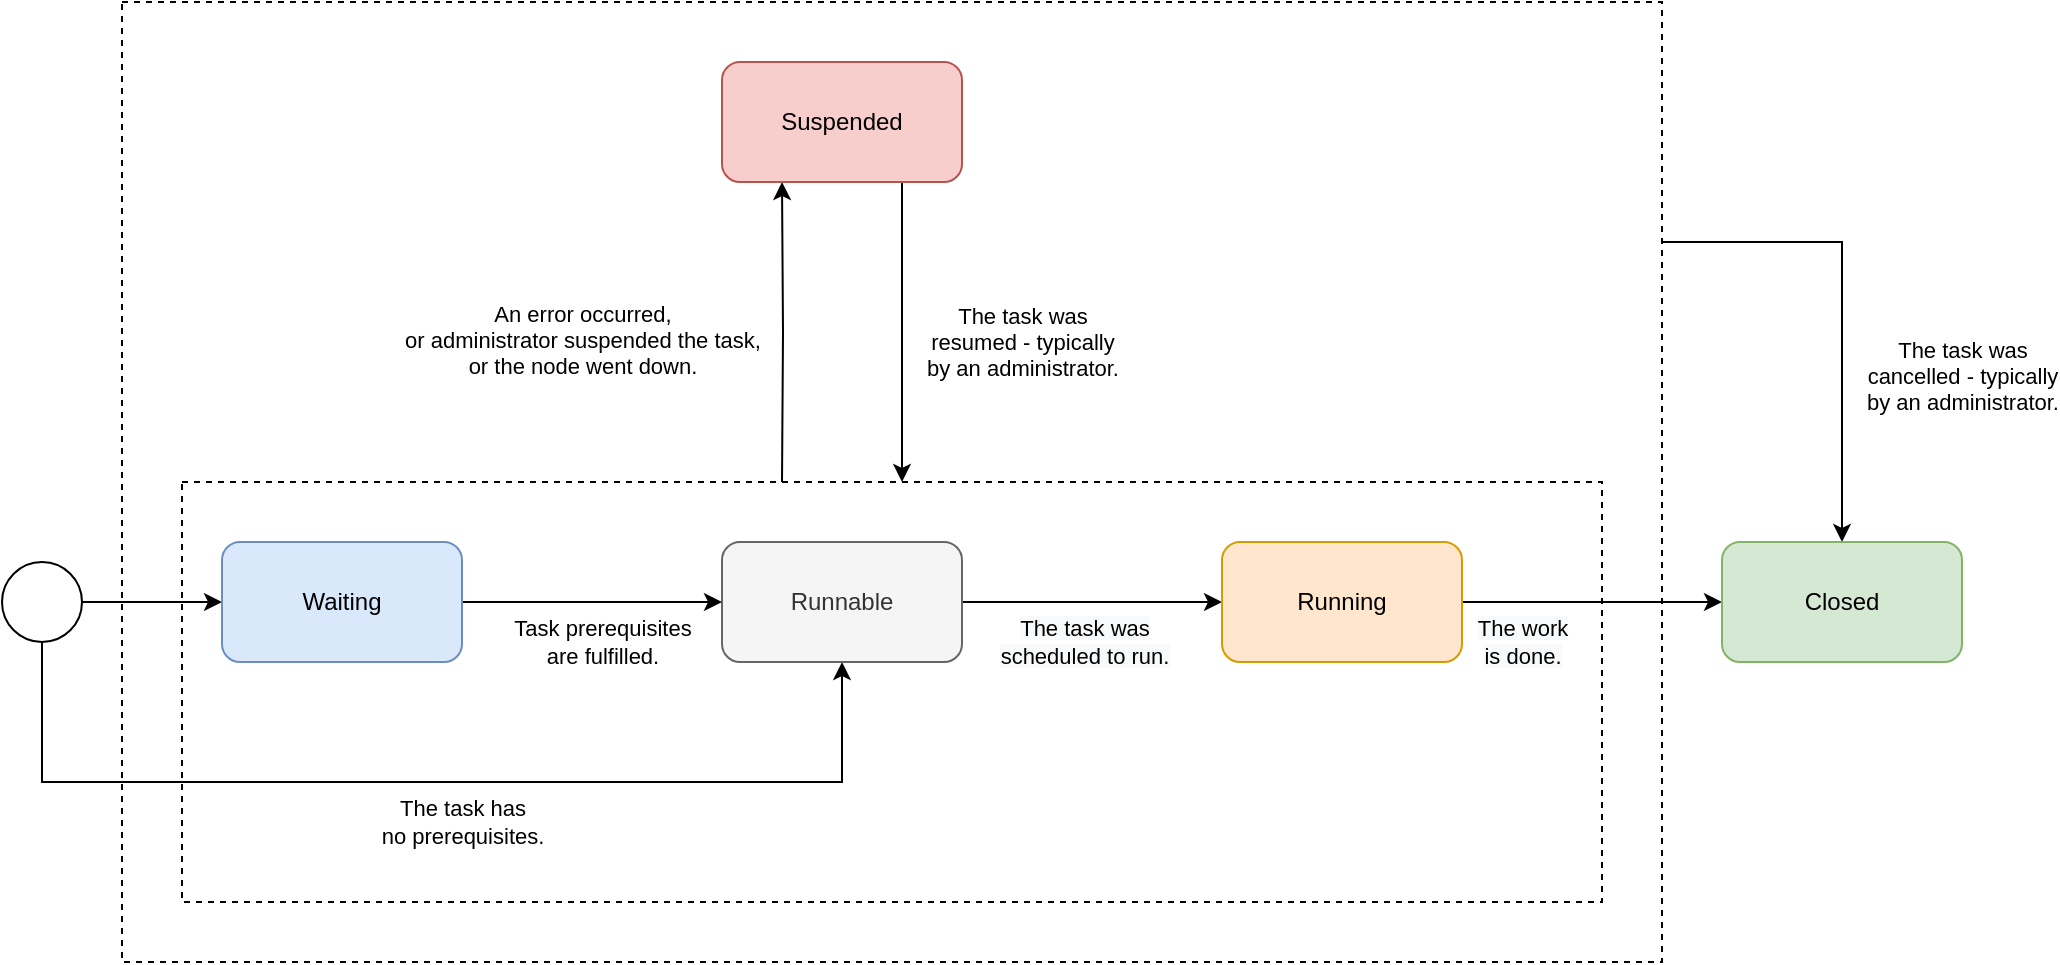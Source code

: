 <mxfile version="13.9.9" type="device"><diagram id="Zxpj1hjux-uRc0Gh2ImO" name="Page-1"><mxGraphModel dx="1913" dy="966" grid="1" gridSize="10" guides="1" tooltips="1" connect="1" arrows="1" fold="1" page="1" pageScale="1" pageWidth="827" pageHeight="1169" math="0" shadow="0"><root><mxCell id="0"/><mxCell id="1" parent="0"/><mxCell id="rApzbG8gSqiKXZyb4jrL-4" value="The task was&lt;br&gt;cancelled - typically&lt;br&gt;by an administrator." style="edgeStyle=orthogonalEdgeStyle;rounded=0;orthogonalLoop=1;jettySize=auto;html=1;exitX=1;exitY=0.25;exitDx=0;exitDy=0;entryX=0.5;entryY=0;entryDx=0;entryDy=0;" edge="1" parent="1" source="rApzbG8gSqiKXZyb4jrL-1" target="SKWEHYVh2HncuVmmfn2r-10"><mxGeometry x="0.297" y="60" relative="1" as="geometry"><mxPoint y="1" as="offset"/></mxGeometry></mxCell><mxCell id="rApzbG8gSqiKXZyb4jrL-1" value="" style="rounded=0;whiteSpace=wrap;html=1;dashed=1;" vertex="1" parent="1"><mxGeometry x="-210" y="60" width="770" height="480" as="geometry"/></mxCell><mxCell id="rApzbG8gSqiKXZyb4jrL-2" value="" style="rounded=0;whiteSpace=wrap;html=1;dashed=1;" vertex="1" parent="1"><mxGeometry x="-180" y="300" width="710" height="210" as="geometry"/></mxCell><mxCell id="SKWEHYVh2HncuVmmfn2r-5" value="The task has&lt;br&gt;no prerequisites." style="edgeStyle=orthogonalEdgeStyle;rounded=0;orthogonalLoop=1;jettySize=auto;html=1;exitX=0.5;exitY=1;exitDx=0;exitDy=0;entryX=0.5;entryY=1;entryDx=0;entryDy=0;" parent="1" source="SKWEHYVh2HncuVmmfn2r-2" target="SKWEHYVh2HncuVmmfn2r-4" edge="1"><mxGeometry x="0.057" y="-20" relative="1" as="geometry"><Array as="points"><mxPoint x="-250" y="450"/><mxPoint x="150" y="450"/></Array><mxPoint as="offset"/></mxGeometry></mxCell><mxCell id="SKWEHYVh2HncuVmmfn2r-26" style="edgeStyle=orthogonalEdgeStyle;rounded=0;orthogonalLoop=1;jettySize=auto;html=1;exitX=1;exitY=0.5;exitDx=0;exitDy=0;entryX=0;entryY=0.5;entryDx=0;entryDy=0;" parent="1" source="SKWEHYVh2HncuVmmfn2r-2" target="SKWEHYVh2HncuVmmfn2r-21" edge="1"><mxGeometry relative="1" as="geometry"/></mxCell><mxCell id="SKWEHYVh2HncuVmmfn2r-2" value="" style="ellipse;whiteSpace=wrap;html=1;aspect=fixed;" parent="1" vertex="1"><mxGeometry x="-270" y="340" width="40" height="40" as="geometry"/></mxCell><mxCell id="SKWEHYVh2HncuVmmfn2r-7" value="&lt;span style=&quot;background-color: rgb(248 , 249 , 250)&quot;&gt;The task was&lt;br&gt;scheduled to run.&lt;/span&gt;" style="edgeStyle=orthogonalEdgeStyle;rounded=0;orthogonalLoop=1;jettySize=auto;html=1;exitX=1;exitY=0.5;exitDx=0;exitDy=0;entryX=0;entryY=0.5;entryDx=0;entryDy=0;" parent="1" source="SKWEHYVh2HncuVmmfn2r-4" target="SKWEHYVh2HncuVmmfn2r-6" edge="1"><mxGeometry x="-0.059" y="-20" relative="1" as="geometry"><mxPoint as="offset"/></mxGeometry></mxCell><mxCell id="SKWEHYVh2HncuVmmfn2r-4" value="Runnable" style="rounded=1;whiteSpace=wrap;html=1;fillColor=#f5f5f5;strokeColor=#666666;fontColor=#333333;" parent="1" vertex="1"><mxGeometry x="90" y="330" width="120" height="60" as="geometry"/></mxCell><mxCell id="SKWEHYVh2HncuVmmfn2r-12" value="&lt;span style=&quot;background-color: rgb(248 , 249 , 250)&quot;&gt;The work&lt;br&gt;is done.&lt;br&gt;&lt;/span&gt;" style="edgeStyle=orthogonalEdgeStyle;rounded=0;orthogonalLoop=1;jettySize=auto;html=1;exitX=1;exitY=0.5;exitDx=0;exitDy=0;" parent="1" source="SKWEHYVh2HncuVmmfn2r-6" target="SKWEHYVh2HncuVmmfn2r-10" edge="1"><mxGeometry x="-0.538" y="-20" relative="1" as="geometry"><mxPoint as="offset"/></mxGeometry></mxCell><mxCell id="SKWEHYVh2HncuVmmfn2r-19" value="An error occurred,&lt;br&gt;or administrator suspended the task,&lt;br&gt;or the node went down." style="edgeStyle=orthogonalEdgeStyle;rounded=0;orthogonalLoop=1;jettySize=auto;html=1;exitX=0.25;exitY=0;exitDx=0;exitDy=0;entryX=0.25;entryY=1;entryDx=0;entryDy=0;" parent="1" target="SKWEHYVh2HncuVmmfn2r-17" edge="1"><mxGeometry x="-0.067" y="100" relative="1" as="geometry"><mxPoint as="offset"/><mxPoint x="120" y="300" as="sourcePoint"/></mxGeometry></mxCell><mxCell id="SKWEHYVh2HncuVmmfn2r-6" value="Running" style="rounded=1;whiteSpace=wrap;html=1;fillColor=#ffe6cc;strokeColor=#d79b00;" parent="1" vertex="1"><mxGeometry x="340" y="330" width="120" height="60" as="geometry"/></mxCell><mxCell id="SKWEHYVh2HncuVmmfn2r-10" value="Closed" style="rounded=1;whiteSpace=wrap;html=1;fillColor=#d5e8d4;strokeColor=#82b366;" parent="1" vertex="1"><mxGeometry x="590" y="330" width="120" height="60" as="geometry"/></mxCell><mxCell id="SKWEHYVh2HncuVmmfn2r-20" value="The task was&lt;br&gt;resumed - typically&lt;br&gt;by an administrator." style="edgeStyle=orthogonalEdgeStyle;rounded=0;orthogonalLoop=1;jettySize=auto;html=1;exitX=0.75;exitY=1;exitDx=0;exitDy=0;entryX=0.75;entryY=0;entryDx=0;entryDy=0;" parent="1" source="SKWEHYVh2HncuVmmfn2r-17" edge="1"><mxGeometry x="0.067" y="60" relative="1" as="geometry"><mxPoint as="offset"/><mxPoint x="180" y="300" as="targetPoint"/></mxGeometry></mxCell><mxCell id="SKWEHYVh2HncuVmmfn2r-17" value="Suspended" style="rounded=1;whiteSpace=wrap;html=1;fillColor=#f8cecc;strokeColor=#b85450;" parent="1" vertex="1"><mxGeometry x="90" y="90" width="120" height="60" as="geometry"/></mxCell><mxCell id="SKWEHYVh2HncuVmmfn2r-27" value="Task prerequisites&lt;br&gt;are fulfilled." style="edgeStyle=orthogonalEdgeStyle;rounded=0;orthogonalLoop=1;jettySize=auto;html=1;exitX=1;exitY=0.5;exitDx=0;exitDy=0;entryX=0;entryY=0.5;entryDx=0;entryDy=0;" parent="1" source="SKWEHYVh2HncuVmmfn2r-21" target="SKWEHYVh2HncuVmmfn2r-4" edge="1"><mxGeometry x="0.077" y="-20" relative="1" as="geometry"><mxPoint as="offset"/></mxGeometry></mxCell><mxCell id="SKWEHYVh2HncuVmmfn2r-21" value="Waiting" style="rounded=1;whiteSpace=wrap;html=1;fillColor=#dae8fc;strokeColor=#6c8ebf;" parent="1" vertex="1"><mxGeometry x="-160" y="330" width="120" height="60" as="geometry"/></mxCell></root></mxGraphModel></diagram></mxfile>